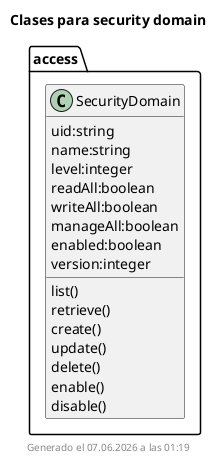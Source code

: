 ' @autogenerated
@startuml
left to right direction
title Clases para security domain
class access.SecurityDomain{
uid:string
name:string
level:integer
readAll:boolean
writeAll:boolean
manageAll:boolean
enabled:boolean
version:integer
list()
retrieve()
create()
update()
delete()
enable()
disable()
}

footer Generado el %date("dd.MM.yyyy' a las 'HH:mm")
@enduml
